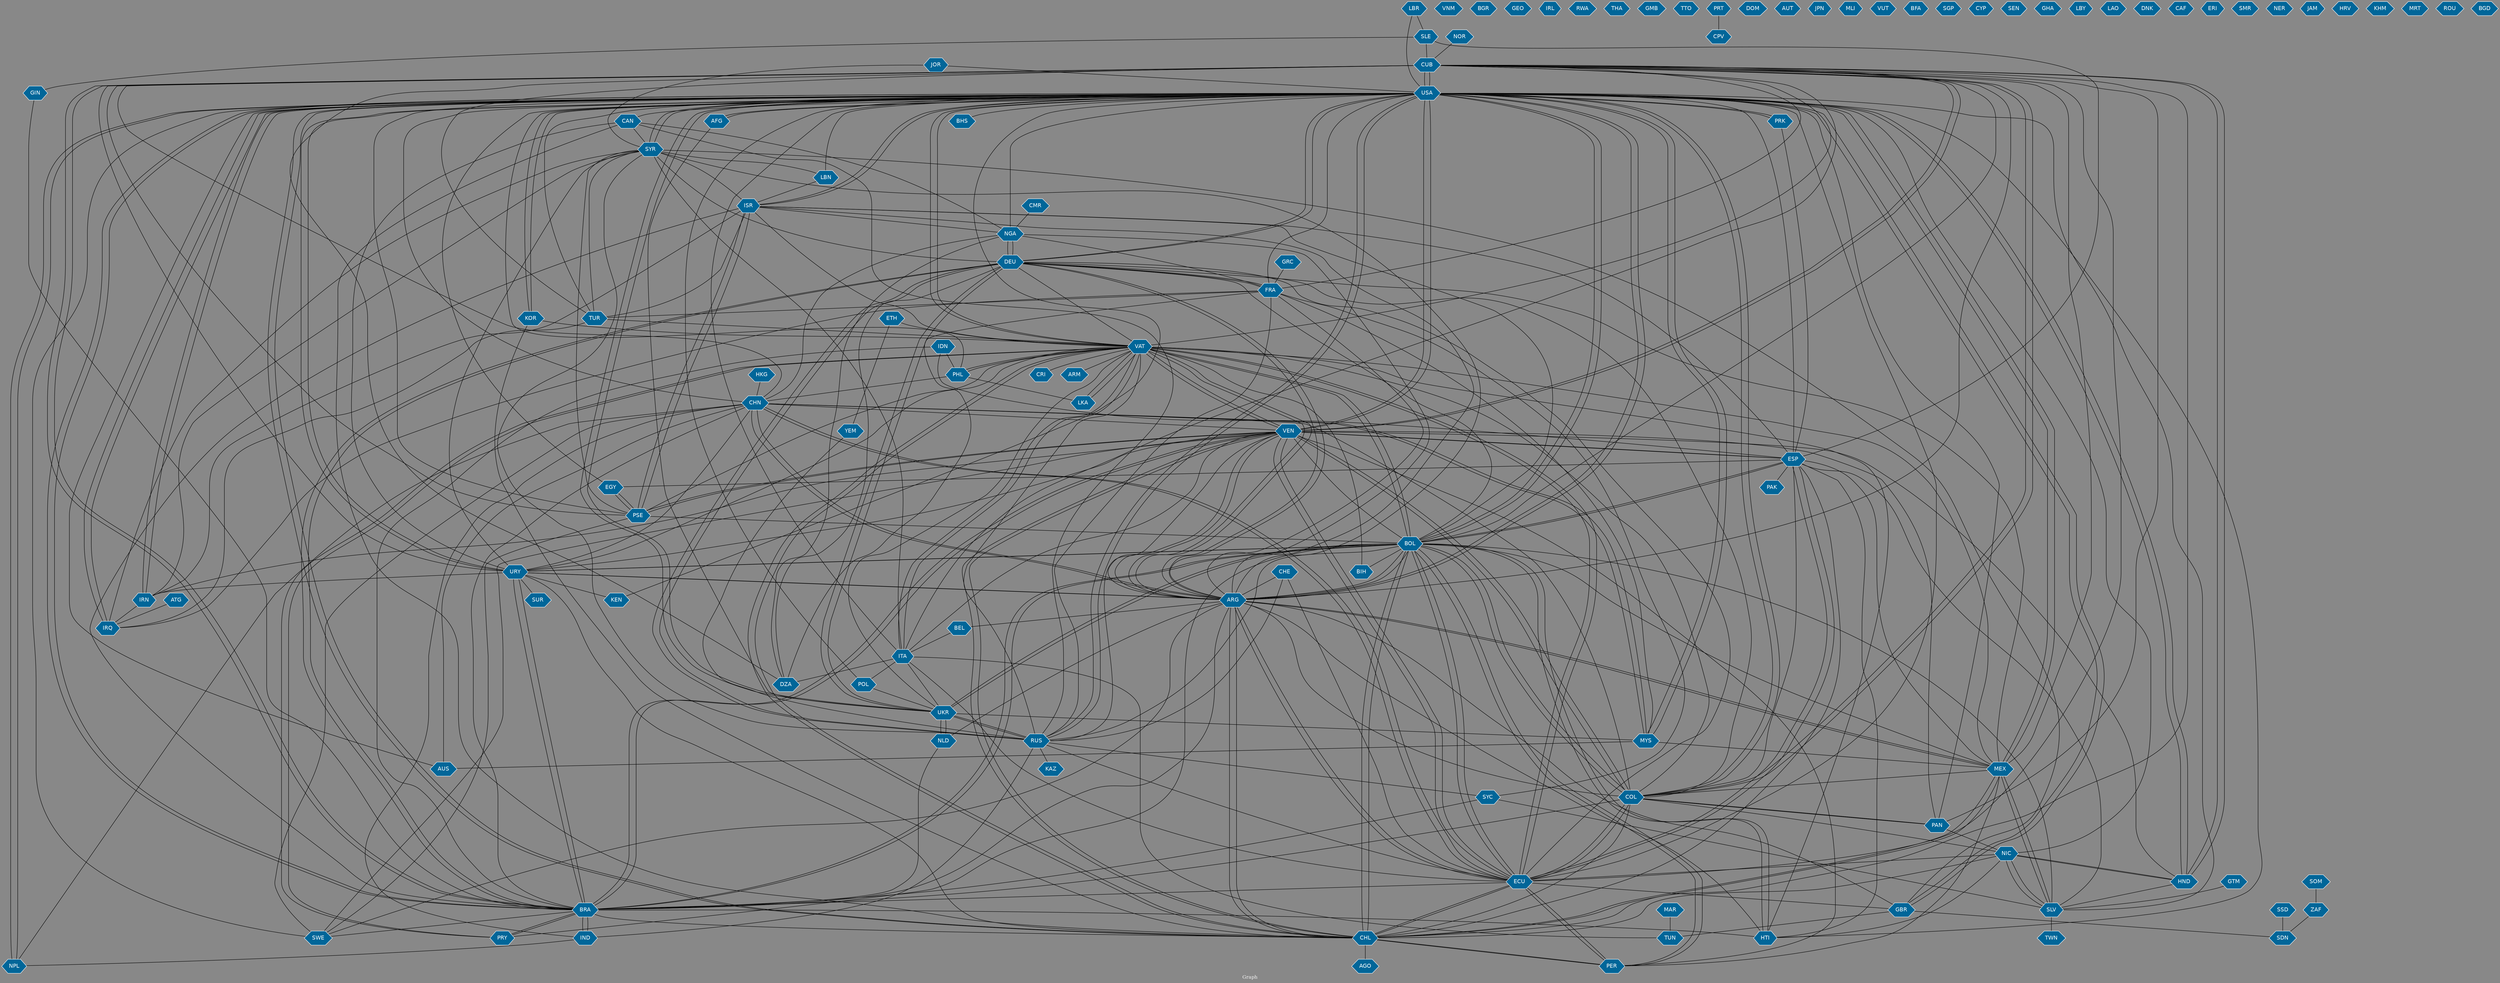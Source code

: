 // Countries together in item graph
graph {
	graph [bgcolor="#888888" fontcolor=white fontsize=12 label="Graph" outputorder=edgesfirst overlap=prism]
	node [color=white fillcolor="#006699" fontcolor=white fontname=Helvetica shape=hexagon style=filled]
	edge [arrowhead=open color=black fontcolor=white fontname=Courier fontsize=12]
		CUB [label=CUB]
		USA [label=USA]
		PHL [label=PHL]
		VAT [label=VAT]
		ISR [label=ISR]
		PSE [label=PSE]
		VEN [label=VEN]
		AFG [label=AFG]
		CRI [label=CRI]
		ARG [label=ARG]
		ECU [label=ECU]
		VNM [label=VNM]
		DEU [label=DEU]
		CHL [label=CHL]
		PER [label=PER]
		MEX [label=MEX]
		SLV [label=SLV]
		NIC [label=NIC]
		COL [label=COL]
		SYR [label=SYR]
		IRQ [label=IRQ]
		BOL [label=BOL]
		UKR [label=UKR]
		NLD [label=NLD]
		BGR [label=BGR]
		PAN [label=PAN]
		RUS [label=RUS]
		PRY [label=PRY]
		CHN [label=CHN]
		GTM [label=GTM]
		BRA [label=BRA]
		YEM [label=YEM]
		BEL [label=BEL]
		KOR [label=KOR]
		GEO [label=GEO]
		ESP [label=ESP]
		MYS [label=MYS]
		ZAF [label=ZAF]
		URY [label=URY]
		POL [label=POL]
		HND [label=HND]
		KEN [label=KEN]
		HTI [label=HTI]
		JOR [label=JOR]
		EGY [label=EGY]
		IND [label=IND]
		LBR [label=LBR]
		IRL [label=IRL]
		FRA [label=FRA]
		HKG [label=HKG]
		RWA [label=RWA]
		SOM [label=SOM]
		PRK [label=PRK]
		SLE [label=SLE]
		TUR [label=TUR]
		ITA [label=ITA]
		IRN [label=IRN]
		AUS [label=AUS]
		IDN [label=IDN]
		THA [label=THA]
		NPL [label=NPL]
		GRC [label=GRC]
		ETH [label=ETH]
		GBR [label=GBR]
		NGA [label=NGA]
		SYC [label=SYC]
		BHS [label=BHS]
		SSD [label=SSD]
		SDN [label=SDN]
		CAN [label=CAN]
		GMB [label=GMB]
		TTO [label=TTO]
		CHE [label=CHE]
		PRT [label=PRT]
		DOM [label=DOM]
		AUT [label=AUT]
		MAR [label=MAR]
		DZA [label=DZA]
		JPN [label=JPN]
		MLI [label=MLI]
		GIN [label=GIN]
		TWN [label=TWN]
		VUT [label=VUT]
		BFA [label=BFA]
		SGP [label=SGP]
		PAK [label=PAK]
		TUN [label=TUN]
		CYP [label=CYP]
		KAZ [label=KAZ]
		CPV [label=CPV]
		SUR [label=SUR]
		SEN [label=SEN]
		GHA [label=GHA]
		LBY [label=LBY]
		LAO [label=LAO]
		BIH [label=BIH]
		DNK [label=DNK]
		SWE [label=SWE]
		LBN [label=LBN]
		LKA [label=LKA]
		CAF [label=CAF]
		ERI [label=ERI]
		SMR [label=SMR]
		CMR [label=CMR]
		NOR [label=NOR]
		NER [label=NER]
		JAM [label=JAM]
		ATG [label=ATG]
		AGO [label=AGO]
		HRV [label=HRV]
		KHM [label=KHM]
		MRT [label=MRT]
		ARM [label=ARM]
		ROU [label=ROU]
		BGD [label=BGD]
			COL -- ECU [weight=1]
			ECU -- ITA [weight=1]
			ESP -- PAK [weight=1]
			USA -- VAT [weight=2]
			CHN -- NPL [weight=1]
			ARG -- USA [weight=2]
			HND -- NIC [weight=1]
			CUB -- USA [weight=19]
			COL -- CHN [weight=1]
			VAT -- RUS [weight=1]
			CHL -- NIC [weight=1]
			PRK -- ESP [weight=1]
			IND -- CHN [weight=1]
			BOL -- ESP [weight=1]
			BOL -- ECU [weight=3]
			ARG -- DEU [weight=1]
			VAT -- CRI [weight=1]
			ARG -- URY [weight=2]
			VEN -- PER [weight=1]
			USA -- UKR [weight=2]
			PHL -- LKA [weight=1]
			KOR -- USA [weight=1]
			EGY -- PSE [weight=1]
			CUB -- BRA [weight=1]
			SYR -- URY [weight=2]
			URY -- BOL [weight=2]
			RUS -- SYC [weight=1]
			VAT -- MEX [weight=2]
			KOR -- VAT [weight=2]
			USA -- SYR [weight=4]
			NLD -- UKR [weight=1]
			PSE -- EGY [weight=3]
			MEX -- BOL [weight=1]
			USA -- TUR [weight=1]
			ARG -- FRA [weight=1]
			MAR -- TUN [weight=1]
			LKA -- VAT [weight=1]
			PSE -- USA [weight=2]
			SWE -- VEN [weight=1]
			FRA -- DEU [weight=1]
			KEN -- USA [weight=1]
			CHL -- VAT [weight=2]
			CHL -- MEX [weight=1]
			GBR -- SDN [weight=1]
			USA -- MYS [weight=3]
			PRT -- CPV [weight=1]
			ECU -- COL [weight=2]
			URY -- BRA [weight=1]
			SWE -- USA [weight=1]
			HTI -- USA [weight=1]
			DEU -- COL [weight=1]
			ITA -- POL [weight=1]
			MEX -- USA [weight=5]
			ARG -- NGA [weight=1]
			PAN -- COL [weight=1]
			ISR -- ARG [weight=1]
			HND -- VEN [weight=1]
			SLE -- CUB [weight=1]
			ESP -- COL [weight=2]
			SYR -- PSE [weight=1]
			VEN -- BRA [weight=3]
			VEN -- ESP [weight=1]
			COL -- CHL [weight=1]
			GBR -- USA [weight=1]
			USA -- ISR [weight=2]
			CUB -- PSE [weight=1]
			SYR -- USA [weight=3]
			CUB -- FRA [weight=1]
			CHL -- USA [weight=3]
			RUS -- FRA [weight=1]
			IRQ -- USA [weight=2]
			FRA -- IRQ [weight=1]
			CHL -- AGO [weight=1]
			BRA -- COL [weight=2]
			BRA -- PRY [weight=1]
			USA -- VEN [weight=14]
			HND -- SLV [weight=2]
			FRA -- NGA [weight=1]
			SYR -- ITA [weight=1]
			COL -- USA [weight=3]
			POL -- UKR [weight=1]
			JOR -- USA [weight=1]
			VAT -- PRY [weight=2]
			BRA -- URY [weight=1]
			NPL -- USA [weight=5]
			IND -- NPL [weight=1]
			BRA -- DEU [weight=1]
			TUR -- SYR [weight=2]
			ITA -- CUB [weight=1]
			CUB -- MEX [weight=1]
			NLD -- BRA [weight=1]
			CUB -- TUR [weight=1]
			ATG -- IRQ [weight=1]
			URY -- USA [weight=4]
			GBR -- TUN [weight=1]
			CHL -- ECU [weight=1]
			JOR -- SYR [weight=1]
			RUS -- CAN [weight=1]
			PHL -- USA [weight=1]
			CHL -- CUB [weight=1]
			ISR -- IRN [weight=1]
			SYR -- LBN [weight=2]
			CAN -- SYR [weight=1]
			ECU -- BOL [weight=2]
			IDN -- ESP [weight=1]
			ECU -- DEU [weight=1]
			ITA -- UKR [weight=1]
			BOL -- CUB [weight=1]
			SYR -- IRN [weight=1]
			USA -- IRN [weight=1]
			ARG -- VEN [weight=1]
			VAT -- CHL [weight=2]
			PSE -- VEN [weight=1]
			CHL -- PER [weight=2]
			NOR -- CUB [weight=1]
			COL -- CUB [weight=4]
			BOL -- BIH [weight=1]
			USA -- RUS [weight=5]
			CHN -- ARG [weight=2]
			VAT -- LKA [weight=1]
			RUS -- IND [weight=1]
			ISR -- TUR [weight=1]
			HTI -- BOL [weight=1]
			USA -- IRQ [weight=4]
			BRA -- CHL [weight=1]
			ECU -- CHN [weight=1]
			CHN -- VEN [weight=2]
			IRQ -- SYR [weight=1]
			PSE -- ISR [weight=10]
			DEU -- VAT [weight=1]
			ISR -- USA [weight=2]
			ECU -- GBR [weight=2]
			USA -- HND [weight=6]
			PSE -- BOL [weight=2]
			USA -- SLV [weight=1]
			SLV -- TWN [weight=1]
			POL -- USA [weight=1]
			BOL -- USA [weight=2]
			VEN -- CHL [weight=1]
			USA -- KOR [weight=1]
			ECU -- VAT [weight=1]
			GBR -- SYR [weight=2]
			ISR -- PSE [weight=14]
			HND -- USA [weight=4]
			MYS -- AUS [weight=1]
			ETH -- VAT [weight=1]
			VAT -- HTI [weight=1]
			ARG -- CHL [weight=4]
			VAT -- VEN [weight=2]
			NIC -- HTI [weight=1]
			USA -- MEX [weight=7]
			COL -- PAN [weight=1]
			PHL -- CHN [weight=1]
			URY -- IRN [weight=1]
			ARG -- HTI [weight=1]
			CHN -- MYS [weight=1]
			VAT -- PHL [weight=1]
			CHL -- BOL [weight=24]
			BOL -- RUS [weight=1]
			COL -- BOL [weight=10]
			DEU -- NGA [weight=1]
			FRA -- MYS [weight=1]
			USA -- BOL [weight=2]
			USA -- ARG [weight=2]
			USA -- DEU [weight=2]
			USA -- BHS [weight=1]
			VEN -- CUB [weight=2]
			UKR -- DEU [weight=2]
			RUS -- VEN [weight=1]
			MEX -- SLV [weight=2]
			USA -- CAN [weight=1]
			HND -- CUB [weight=1]
			SSD -- SDN [weight=5]
			LBN -- USA [weight=1]
			ECU -- VEN [weight=1]
			KOR -- CHL [weight=1]
			CUB -- COL [weight=7]
			FRA -- TUR [weight=1]
			DEU -- BOL [weight=1]
			BOL -- ARG [weight=1]
			ISR -- BOL [weight=1]
			USA -- CUB [weight=30]
			ECU -- ESP [weight=1]
			NIC -- ECU [weight=1]
			USA -- PAN [weight=2]
			ZAF -- SDN [weight=1]
			USA -- CHN [weight=4]
			ESP -- BOL [weight=1]
			LBR -- SLE [weight=1]
			MEX -- DEU [weight=1]
			URY -- CHN [weight=1]
			VEN -- VAT [weight=3]
			ITA -- VEN [weight=1]
			ECU -- CHL [weight=1]
			VEN -- USA [weight=20]
			NLD -- ARG [weight=1]
			CHE -- RUS [weight=1]
			DEU -- ARG [weight=1]
			VAT -- USA [weight=3]
			PRY -- BRA [weight=1]
			USA -- COL [weight=4]
			VAT -- ARM [weight=1]
			BRA -- USA [weight=2]
			ARG -- VAT [weight=2]
			SYR -- ISR [weight=1]
			GRC -- FRA [weight=1]
			RUS -- DEU [weight=1]
			LBR -- USA [weight=1]
			ECU -- CUB [weight=1]
			USA -- NGA [weight=1]
			DZA -- DEU [weight=1]
			PRK -- USA [weight=2]
			ARG -- CHN [weight=1]
			VAT -- BIH [weight=1]
			USA -- AFG [weight=1]
			PER -- ECU [weight=1]
			BOL -- COL [weight=4]
			BOL -- PRY [weight=1]
			YEM -- RUS [weight=1]
			VEN -- IRN [weight=1]
			CHN -- AUS [weight=1]
			PER -- CHL [weight=3]
			UKR -- BOL [weight=2]
			DZA -- FRA [weight=1]
			IND -- BRA [weight=1]
			SLE -- ESP [weight=1]
			MEX -- ARG [weight=1]
			PER -- BOL [weight=1]
			BEL -- ITA [weight=1]
			IDN -- BRA [weight=1]
			ESP -- ECU [weight=3]
			URY -- ARG [weight=1]
			CUB -- HND [weight=2]
			CHE -- ARG [weight=1]
			FRA -- USA [weight=2]
			ECU -- PER [weight=1]
			NGA -- DEU [weight=1]
			IRN -- IRQ [weight=1]
			USA -- CHL [weight=1]
			ARG -- BEL [weight=1]
			BRA -- BOL [weight=1]
			ESP -- VEN [weight=5]
			CHL -- VEN [weight=2]
			ARG -- BOL [weight=1]
			IDN -- PHL [weight=1]
			SOM -- ZAF [weight=1]
			BOL -- UKR [weight=1]
			VAT -- ITA [weight=2]
			VEN -- ECU [weight=3]
			VAT -- URY [weight=1]
			RUS -- UKR [weight=10]
			ITA -- USA [weight=2]
			DZA -- NGA [weight=1]
			NGA -- CAN [weight=1]
			IRN -- USA [weight=2]
			ESP -- EGY [weight=1]
			MEX -- ESP [weight=1]
			ESP -- USA [weight=2]
			USA -- BRA [weight=1]
			NIC -- SLV [weight=1]
			NIC -- COL [weight=1]
			ARG -- ECU [weight=1]
			DEU -- BRA [weight=1]
			AFG -- UKR [weight=1]
			USA -- AUS [weight=1]
			DEU -- UKR [weight=3]
			UKR -- RUS [weight=10]
			RUS -- KAZ [weight=1]
			VAT -- COL [weight=1]
			BOL -- VAT [weight=4]
			USA -- EGY [weight=1]
			VEN -- ARG [weight=3]
			ECU -- BRA [weight=1]
			VEN -- COL [weight=9]
			PAN -- CUB [weight=1]
			VEN -- PSE [weight=2]
			MYS -- MEX [weight=1]
			ARG -- MEX [weight=1]
			RUS -- USA [weight=4]
			BRA -- VEN [weight=4]
			BRA -- CHN [weight=1]
			IRQ -- TUR [weight=1]
			MYS -- CHN [weight=1]
			ETH -- YEM [weight=1]
			ARG -- SWE [weight=1]
			BRA -- IND [weight=1]
			BRA -- CUB [weight=2]
			VAT -- ARG [weight=1]
			PHL -- VAT [weight=1]
			NIC -- HND [weight=2]
			SYC -- FRA [weight=1]
			ARG -- SYR [weight=1]
			MYS -- USA [weight=1]
			NIC -- USA [weight=2]
			UKR -- NLD [weight=1]
			AFG -- USA [weight=2]
			SLV -- BOL [weight=1]
			GBR -- ARG [weight=2]
			TUR -- VAT [weight=1]
			MEX -- COL [weight=1]
			RUS -- ECU [weight=1]
			PSE -- VAT [weight=2]
			URY -- CUB [weight=1]
			BOL -- URY [weight=1]
			ARG -- CUB [weight=1]
			CHL -- URY [weight=2]
			SLV -- NIC [weight=1]
			BRA -- SWE [weight=1]
			DEU -- SYR [weight=1]
			ECU -- USA [weight=2]
			URY -- VEN [weight=1]
			ISR -- NGA [weight=1]
			UKR -- MYS [weight=3]
			PER -- MEX [weight=1]
			CHL -- CAN [weight=1]
			DEU -- RUS [weight=1]
			USA -- NPL [weight=1]
			HTI -- ESP [weight=1]
			URY -- CAN [weight=1]
			SYC -- BRA [weight=1]
			CHL -- ARG [weight=3]
			RUS -- SYR [weight=1]
			ARG -- COL [weight=1]
			COL -- VEN [weight=6]
			VAT -- ECU [weight=3]
			CHL -- ESP [weight=1]
			SLE -- GIN [weight=1]
			UKR -- USA [weight=6]
			MEX -- CHL [weight=1]
			HKG -- CHN [weight=2]
			GTM -- SLV [weight=1]
			VAT -- ISR [weight=1]
			CMR -- NGA [weight=1]
			CUB -- CHN [weight=2]
			PSE -- SWE [weight=1]
			DEU -- FRA [weight=1]
			CUB -- DZA [weight=1]
			BRA -- HTI [weight=2]
			VAT -- BOL [weight=7]
			BRA -- ISR [weight=1]
			ITA -- DZA [weight=1]
			URY -- SUR [weight=1]
			UKR -- VAT [weight=2]
			SLV -- MEX [weight=1]
			SWE -- CHN [weight=1]
			NGA -- CHN [weight=1]
			BOL -- VEN [weight=3]
			BOL -- HTI [weight=1]
			VEN -- PAN [weight=1]
			PAN -- NIC [weight=1]
			URY -- KEN [weight=1]
			BOL -- PER [weight=2]
			VAT -- CUB [weight=1]
			CUB -- VEN [weight=2]
			USA -- PRK [weight=5]
			ITA -- TUN [weight=1]
			GIN -- BRA [weight=1]
			PRY -- VAT [weight=1]
			BOL -- BRA [weight=3]
			ESP -- ISR [weight=1]
			ECU -- ARG [weight=1]
			LBN -- ISR [weight=1]
			SYC -- SLV [weight=1]
			ESP -- SLV [weight=2]
			ITA -- VAT [weight=4]
			CHN -- ECU [weight=1]
			CHE -- ECU [weight=1]
			DEU -- USA [weight=1]
			BOL -- CHL [weight=24]
			USA -- URY [weight=3]
			BRA -- ARG [weight=2]
			USA -- GBR [weight=1]
}